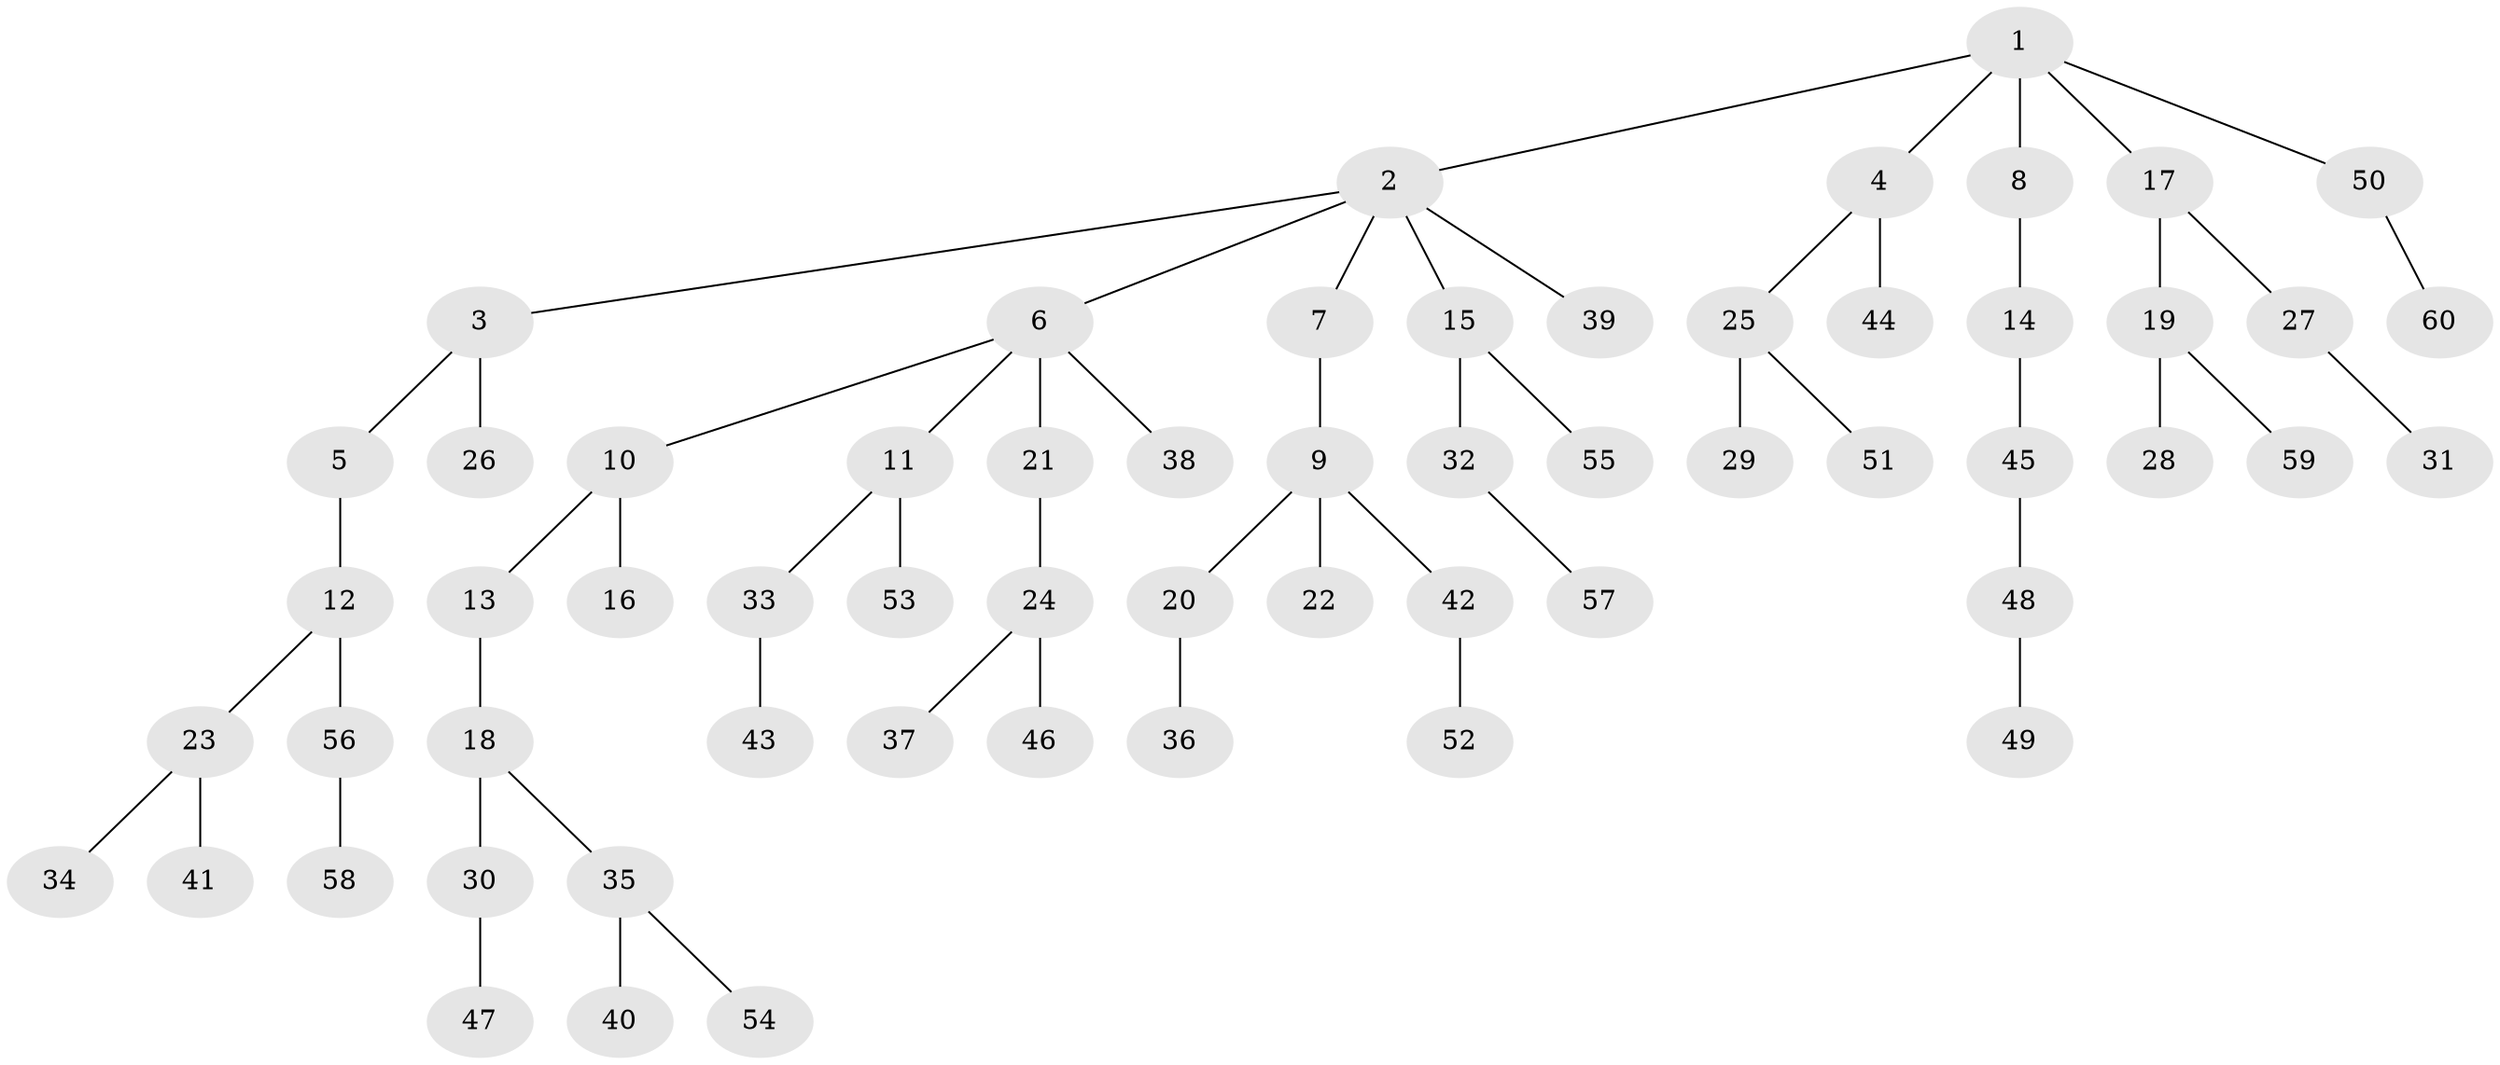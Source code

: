 // Generated by graph-tools (version 1.1) at 2025/36/03/09/25 02:36:30]
// undirected, 60 vertices, 59 edges
graph export_dot {
graph [start="1"]
  node [color=gray90,style=filled];
  1;
  2;
  3;
  4;
  5;
  6;
  7;
  8;
  9;
  10;
  11;
  12;
  13;
  14;
  15;
  16;
  17;
  18;
  19;
  20;
  21;
  22;
  23;
  24;
  25;
  26;
  27;
  28;
  29;
  30;
  31;
  32;
  33;
  34;
  35;
  36;
  37;
  38;
  39;
  40;
  41;
  42;
  43;
  44;
  45;
  46;
  47;
  48;
  49;
  50;
  51;
  52;
  53;
  54;
  55;
  56;
  57;
  58;
  59;
  60;
  1 -- 2;
  1 -- 4;
  1 -- 8;
  1 -- 17;
  1 -- 50;
  2 -- 3;
  2 -- 6;
  2 -- 7;
  2 -- 15;
  2 -- 39;
  3 -- 5;
  3 -- 26;
  4 -- 25;
  4 -- 44;
  5 -- 12;
  6 -- 10;
  6 -- 11;
  6 -- 21;
  6 -- 38;
  7 -- 9;
  8 -- 14;
  9 -- 20;
  9 -- 22;
  9 -- 42;
  10 -- 13;
  10 -- 16;
  11 -- 33;
  11 -- 53;
  12 -- 23;
  12 -- 56;
  13 -- 18;
  14 -- 45;
  15 -- 32;
  15 -- 55;
  17 -- 19;
  17 -- 27;
  18 -- 30;
  18 -- 35;
  19 -- 28;
  19 -- 59;
  20 -- 36;
  21 -- 24;
  23 -- 34;
  23 -- 41;
  24 -- 37;
  24 -- 46;
  25 -- 29;
  25 -- 51;
  27 -- 31;
  30 -- 47;
  32 -- 57;
  33 -- 43;
  35 -- 40;
  35 -- 54;
  42 -- 52;
  45 -- 48;
  48 -- 49;
  50 -- 60;
  56 -- 58;
}
